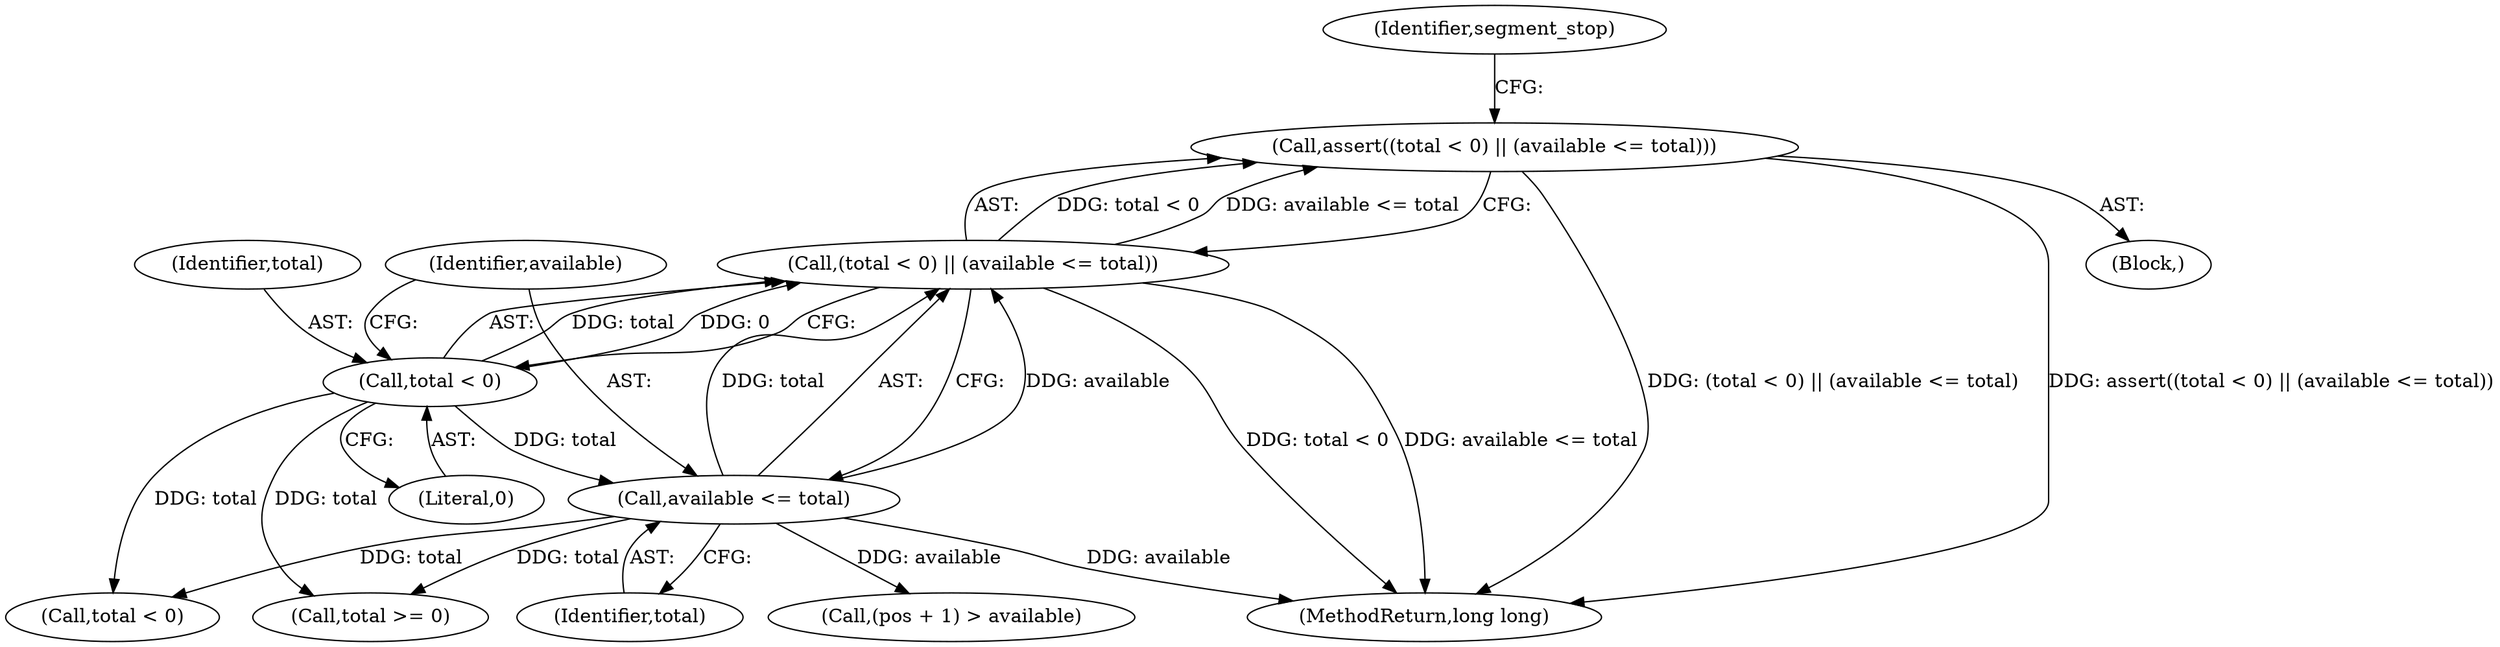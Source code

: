 digraph "1_Android_cc274e2abe8b2a6698a5c47d8aa4bb45f1f9538d_54@API" {
"1000136" [label="(Call,assert((total < 0) || (available <= total)))"];
"1000137" [label="(Call,(total < 0) || (available <= total))"];
"1000138" [label="(Call,total < 0)"];
"1000141" [label="(Call,available <= total)"];
"1000137" [label="(Call,(total < 0) || (available <= total))"];
"1000146" [label="(Identifier,segment_stop)"];
"1000138" [label="(Call,total < 0)"];
"1000567" [label="(MethodReturn,long long)"];
"1000205" [label="(Call,(pos + 1) > available)"];
"1000141" [label="(Call,available <= total)"];
"1000140" [label="(Literal,0)"];
"1000142" [label="(Identifier,available)"];
"1000162" [label="(Call,total < 0)"];
"1000143" [label="(Identifier,total)"];
"1000136" [label="(Call,assert((total < 0) || (available <= total)))"];
"1000119" [label="(Block,)"];
"1000139" [label="(Identifier,total)"];
"1000180" [label="(Call,total >= 0)"];
"1000136" -> "1000119"  [label="AST: "];
"1000136" -> "1000137"  [label="CFG: "];
"1000137" -> "1000136"  [label="AST: "];
"1000146" -> "1000136"  [label="CFG: "];
"1000136" -> "1000567"  [label="DDG: assert((total < 0) || (available <= total))"];
"1000136" -> "1000567"  [label="DDG: (total < 0) || (available <= total)"];
"1000137" -> "1000136"  [label="DDG: total < 0"];
"1000137" -> "1000136"  [label="DDG: available <= total"];
"1000137" -> "1000138"  [label="CFG: "];
"1000137" -> "1000141"  [label="CFG: "];
"1000138" -> "1000137"  [label="AST: "];
"1000141" -> "1000137"  [label="AST: "];
"1000137" -> "1000567"  [label="DDG: available <= total"];
"1000137" -> "1000567"  [label="DDG: total < 0"];
"1000138" -> "1000137"  [label="DDG: total"];
"1000138" -> "1000137"  [label="DDG: 0"];
"1000141" -> "1000137"  [label="DDG: available"];
"1000141" -> "1000137"  [label="DDG: total"];
"1000138" -> "1000140"  [label="CFG: "];
"1000139" -> "1000138"  [label="AST: "];
"1000140" -> "1000138"  [label="AST: "];
"1000142" -> "1000138"  [label="CFG: "];
"1000138" -> "1000141"  [label="DDG: total"];
"1000138" -> "1000162"  [label="DDG: total"];
"1000138" -> "1000180"  [label="DDG: total"];
"1000141" -> "1000143"  [label="CFG: "];
"1000142" -> "1000141"  [label="AST: "];
"1000143" -> "1000141"  [label="AST: "];
"1000141" -> "1000567"  [label="DDG: available"];
"1000141" -> "1000162"  [label="DDG: total"];
"1000141" -> "1000180"  [label="DDG: total"];
"1000141" -> "1000205"  [label="DDG: available"];
}
